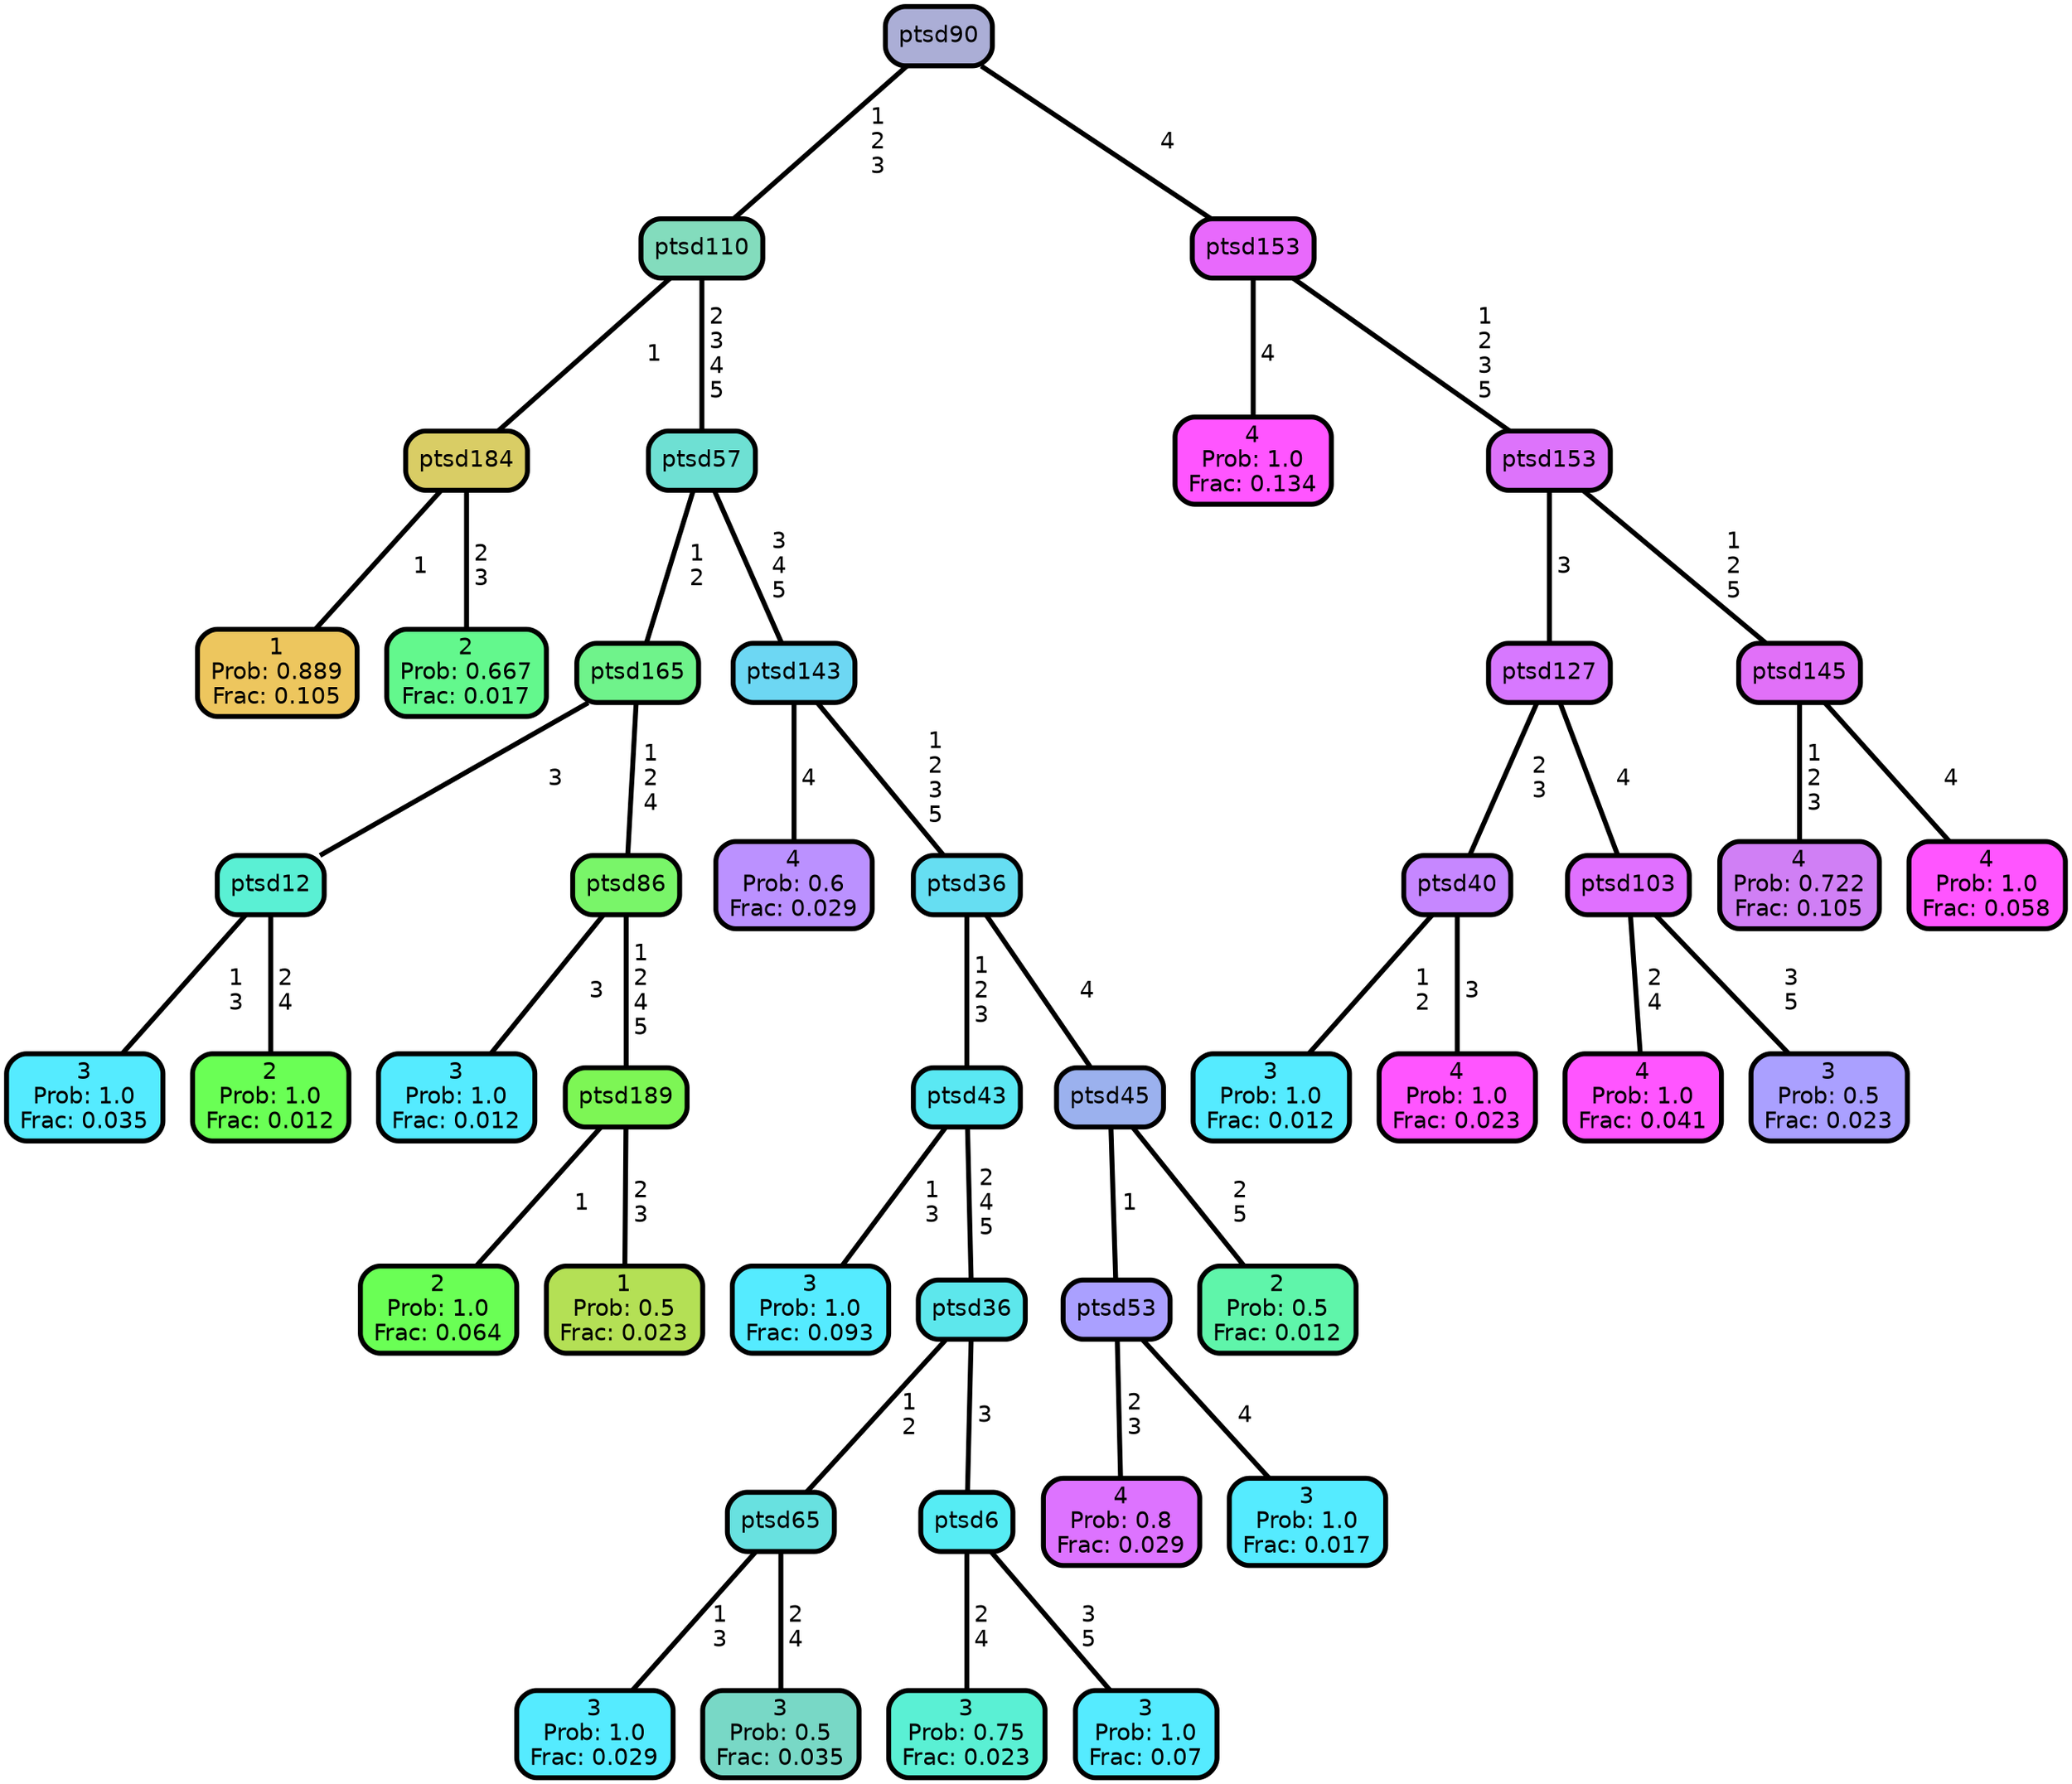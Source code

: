 graph Tree {
node [shape=box, style="filled, rounded",color="black",penwidth="3",fontcolor="black",                 fontname=helvetica] ;
graph [ranksep="0 equally", splines=straight,                 bgcolor=transparent, dpi=200] ;
edge [fontname=helvetica, color=black] ;
0 [label="1
Prob: 0.889
Frac: 0.105", fillcolor="#edc65e"] ;
1 [label="ptsd184", fillcolor="#d9cd65"] ;
2 [label="2
Prob: 0.667
Frac: 0.017", fillcolor="#63f88d"] ;
3 [label="ptsd110", fillcolor="#83dcbd"] ;
4 [label="3
Prob: 1.0
Frac: 0.035", fillcolor="#55ebff"] ;
5 [label="ptsd12", fillcolor="#5af0d4"] ;
6 [label="2
Prob: 1.0
Frac: 0.012", fillcolor="#6aff55"] ;
7 [label="ptsd165", fillcolor="#6ff38b"] ;
8 [label="3
Prob: 1.0
Frac: 0.012", fillcolor="#55ebff"] ;
9 [label="ptsd86", fillcolor="#79f569"] ;
10 [label="2
Prob: 1.0
Frac: 0.064", fillcolor="#6aff55"] ;
11 [label="ptsd189", fillcolor="#7df655"] ;
12 [label="1
Prob: 0.5
Frac: 0.023", fillcolor="#b4e055"] ;
13 [label="ptsd57", fillcolor="#6ee0d3"] ;
14 [label="4
Prob: 0.6
Frac: 0.029", fillcolor="#bb91ff"] ;
15 [label="ptsd143", fillcolor="#6dd7f3"] ;
16 [label="3
Prob: 1.0
Frac: 0.093", fillcolor="#55ebff"] ;
17 [label="ptsd43", fillcolor="#5ae8f3"] ;
18 [label="3
Prob: 1.0
Frac: 0.029", fillcolor="#55ebff"] ;
19 [label="ptsd65", fillcolor="#68e1e0"] ;
20 [label="3
Prob: 0.5
Frac: 0.035", fillcolor="#78d8c6"] ;
21 [label="ptsd36", fillcolor="#5de7ec"] ;
22 [label="3
Prob: 0.75
Frac: 0.023", fillcolor="#5af0d4"] ;
23 [label="ptsd6", fillcolor="#56ecf4"] ;
24 [label="3
Prob: 1.0
Frac: 0.07", fillcolor="#55ebff"] ;
25 [label="ptsd36", fillcolor="#66def2"] ;
26 [label="4
Prob: 0.8
Frac: 0.029", fillcolor="#dd73ff"] ;
27 [label="ptsd53", fillcolor="#aaa0ff"] ;
28 [label="3
Prob: 1.0
Frac: 0.017", fillcolor="#55ebff"] ;
29 [label="ptsd45", fillcolor="#9bb1ee"] ;
30 [label="2
Prob: 0.5
Frac: 0.012", fillcolor="#5ff5aa"] ;
31 [label="ptsd90", fillcolor="#abaed6"] ;
32 [label="4
Prob: 1.0
Frac: 0.134", fillcolor="#ff55ff"] ;
33 [label="ptsd153", fillcolor="#e869fc"] ;
34 [label="3
Prob: 1.0
Frac: 0.012", fillcolor="#55ebff"] ;
35 [label="ptsd40", fillcolor="#c687ff"] ;
36 [label="4
Prob: 1.0
Frac: 0.023", fillcolor="#ff55ff"] ;
37 [label="ptsd127", fillcolor="#d778ff"] ;
38 [label="4
Prob: 1.0
Frac: 0.041", fillcolor="#ff55ff"] ;
39 [label="ptsd103", fillcolor="#e070ff"] ;
40 [label="3
Prob: 0.5
Frac: 0.023", fillcolor="#aaa0ff"] ;
41 [label="ptsd153", fillcolor="#dd73fb"] ;
42 [label="4
Prob: 0.722
Frac: 0.105", fillcolor="#d07ff5"] ;
43 [label="ptsd145", fillcolor="#e170f8"] ;
44 [label="4
Prob: 1.0
Frac: 0.058", fillcolor="#ff55ff"] ;
1 -- 0 [label=" 1",penwidth=3] ;
1 -- 2 [label=" 2\n 3",penwidth=3] ;
3 -- 1 [label=" 1",penwidth=3] ;
3 -- 13 [label=" 2\n 3\n 4\n 5",penwidth=3] ;
5 -- 4 [label=" 1\n 3",penwidth=3] ;
5 -- 6 [label=" 2\n 4",penwidth=3] ;
7 -- 5 [label=" 3",penwidth=3] ;
7 -- 9 [label=" 1\n 2\n 4",penwidth=3] ;
9 -- 8 [label=" 3",penwidth=3] ;
9 -- 11 [label=" 1\n 2\n 4\n 5",penwidth=3] ;
11 -- 10 [label=" 1",penwidth=3] ;
11 -- 12 [label=" 2\n 3",penwidth=3] ;
13 -- 7 [label=" 1\n 2",penwidth=3] ;
13 -- 15 [label=" 3\n 4\n 5",penwidth=3] ;
15 -- 14 [label=" 4",penwidth=3] ;
15 -- 25 [label=" 1\n 2\n 3\n 5",penwidth=3] ;
17 -- 16 [label=" 1\n 3",penwidth=3] ;
17 -- 21 [label=" 2\n 4\n 5",penwidth=3] ;
19 -- 18 [label=" 1\n 3",penwidth=3] ;
19 -- 20 [label=" 2\n 4",penwidth=3] ;
21 -- 19 [label=" 1\n 2",penwidth=3] ;
21 -- 23 [label=" 3",penwidth=3] ;
23 -- 22 [label=" 2\n 4",penwidth=3] ;
23 -- 24 [label=" 3\n 5",penwidth=3] ;
25 -- 17 [label=" 1\n 2\n 3",penwidth=3] ;
25 -- 29 [label=" 4",penwidth=3] ;
27 -- 26 [label=" 2\n 3",penwidth=3] ;
27 -- 28 [label=" 4",penwidth=3] ;
29 -- 27 [label=" 1",penwidth=3] ;
29 -- 30 [label=" 2\n 5",penwidth=3] ;
31 -- 3 [label=" 1\n 2\n 3",penwidth=3] ;
31 -- 33 [label=" 4",penwidth=3] ;
33 -- 32 [label=" 4",penwidth=3] ;
33 -- 41 [label=" 1\n 2\n 3\n 5",penwidth=3] ;
35 -- 34 [label=" 1\n 2",penwidth=3] ;
35 -- 36 [label=" 3",penwidth=3] ;
37 -- 35 [label=" 2\n 3",penwidth=3] ;
37 -- 39 [label=" 4",penwidth=3] ;
39 -- 38 [label=" 2\n 4",penwidth=3] ;
39 -- 40 [label=" 3\n 5",penwidth=3] ;
41 -- 37 [label=" 3",penwidth=3] ;
41 -- 43 [label=" 1\n 2\n 5",penwidth=3] ;
43 -- 42 [label=" 1\n 2\n 3",penwidth=3] ;
43 -- 44 [label=" 4",penwidth=3] ;
{rank = same;}}